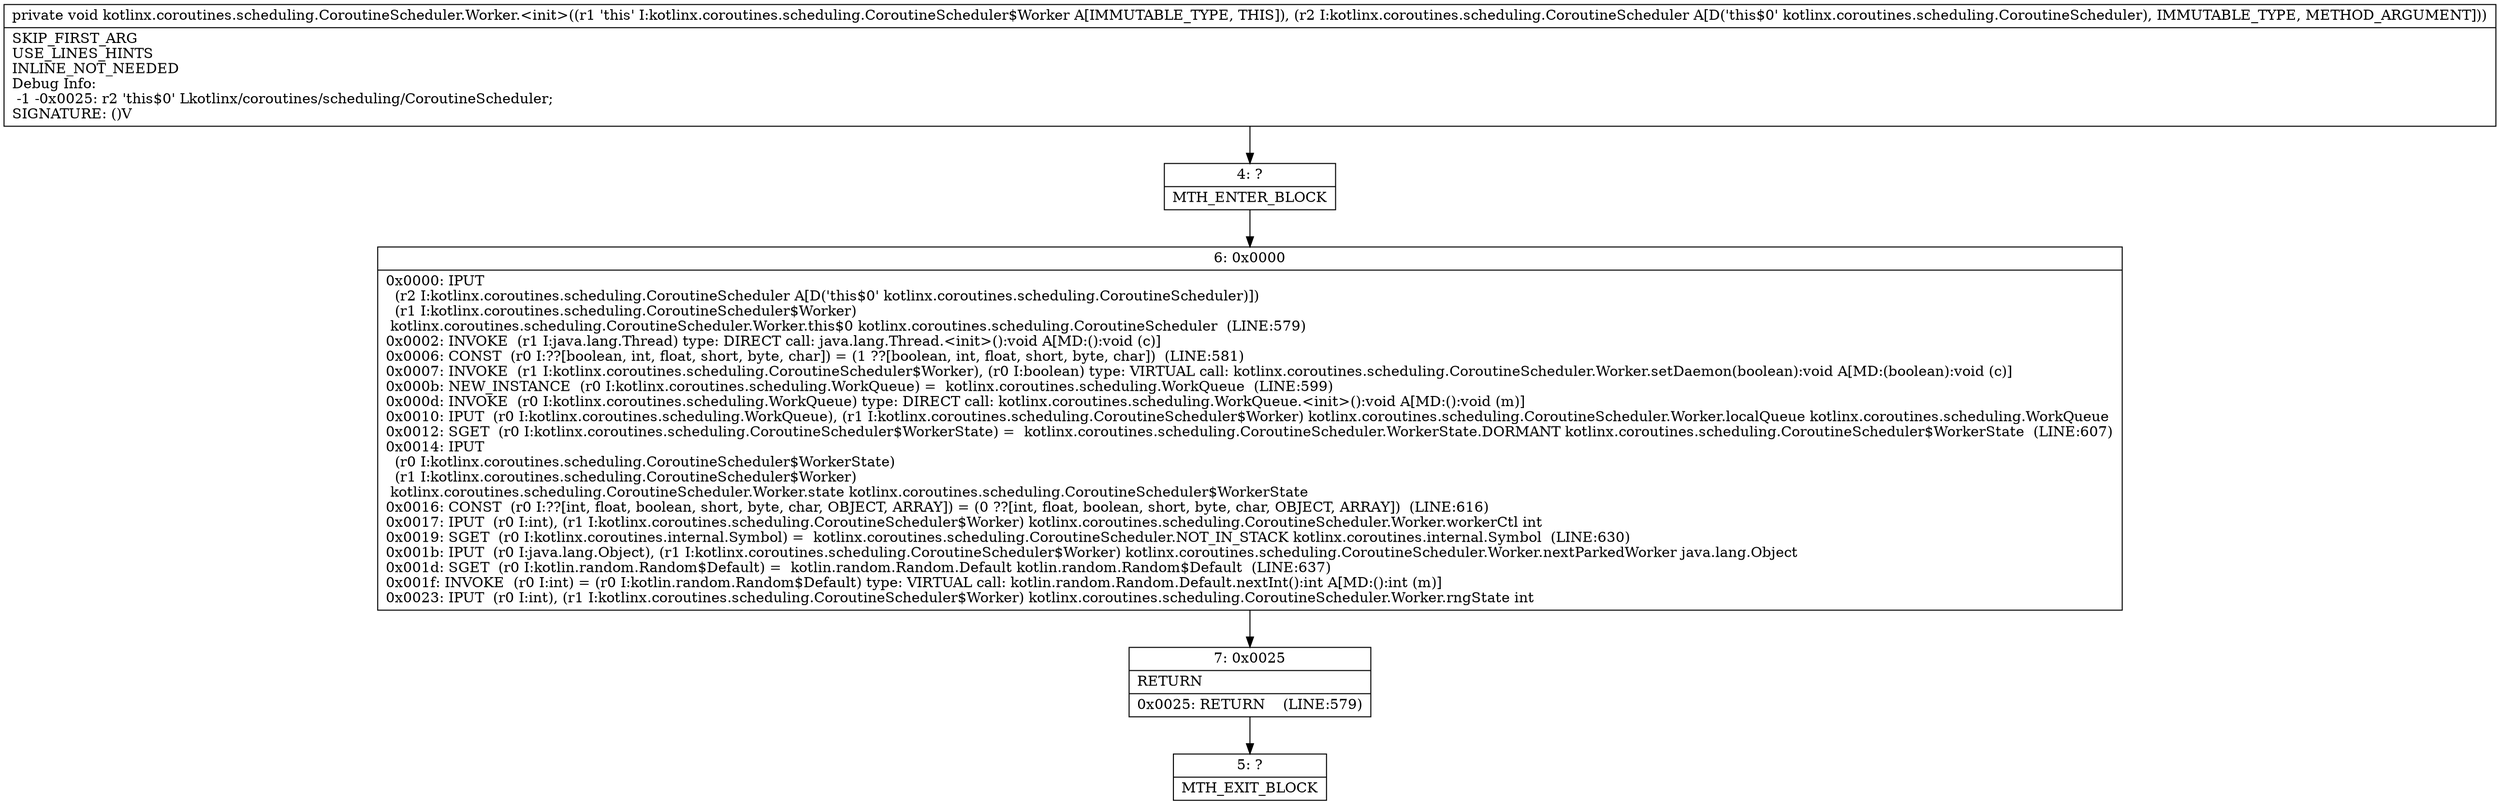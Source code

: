 digraph "CFG forkotlinx.coroutines.scheduling.CoroutineScheduler.Worker.\<init\>(Lkotlinx\/coroutines\/scheduling\/CoroutineScheduler;)V" {
Node_4 [shape=record,label="{4\:\ ?|MTH_ENTER_BLOCK\l}"];
Node_6 [shape=record,label="{6\:\ 0x0000|0x0000: IPUT  \l  (r2 I:kotlinx.coroutines.scheduling.CoroutineScheduler A[D('this$0' kotlinx.coroutines.scheduling.CoroutineScheduler)])\l  (r1 I:kotlinx.coroutines.scheduling.CoroutineScheduler$Worker)\l kotlinx.coroutines.scheduling.CoroutineScheduler.Worker.this$0 kotlinx.coroutines.scheduling.CoroutineScheduler  (LINE:579)\l0x0002: INVOKE  (r1 I:java.lang.Thread) type: DIRECT call: java.lang.Thread.\<init\>():void A[MD:():void (c)]\l0x0006: CONST  (r0 I:??[boolean, int, float, short, byte, char]) = (1 ??[boolean, int, float, short, byte, char])  (LINE:581)\l0x0007: INVOKE  (r1 I:kotlinx.coroutines.scheduling.CoroutineScheduler$Worker), (r0 I:boolean) type: VIRTUAL call: kotlinx.coroutines.scheduling.CoroutineScheduler.Worker.setDaemon(boolean):void A[MD:(boolean):void (c)]\l0x000b: NEW_INSTANCE  (r0 I:kotlinx.coroutines.scheduling.WorkQueue) =  kotlinx.coroutines.scheduling.WorkQueue  (LINE:599)\l0x000d: INVOKE  (r0 I:kotlinx.coroutines.scheduling.WorkQueue) type: DIRECT call: kotlinx.coroutines.scheduling.WorkQueue.\<init\>():void A[MD:():void (m)]\l0x0010: IPUT  (r0 I:kotlinx.coroutines.scheduling.WorkQueue), (r1 I:kotlinx.coroutines.scheduling.CoroutineScheduler$Worker) kotlinx.coroutines.scheduling.CoroutineScheduler.Worker.localQueue kotlinx.coroutines.scheduling.WorkQueue \l0x0012: SGET  (r0 I:kotlinx.coroutines.scheduling.CoroutineScheduler$WorkerState) =  kotlinx.coroutines.scheduling.CoroutineScheduler.WorkerState.DORMANT kotlinx.coroutines.scheduling.CoroutineScheduler$WorkerState  (LINE:607)\l0x0014: IPUT  \l  (r0 I:kotlinx.coroutines.scheduling.CoroutineScheduler$WorkerState)\l  (r1 I:kotlinx.coroutines.scheduling.CoroutineScheduler$Worker)\l kotlinx.coroutines.scheduling.CoroutineScheduler.Worker.state kotlinx.coroutines.scheduling.CoroutineScheduler$WorkerState \l0x0016: CONST  (r0 I:??[int, float, boolean, short, byte, char, OBJECT, ARRAY]) = (0 ??[int, float, boolean, short, byte, char, OBJECT, ARRAY])  (LINE:616)\l0x0017: IPUT  (r0 I:int), (r1 I:kotlinx.coroutines.scheduling.CoroutineScheduler$Worker) kotlinx.coroutines.scheduling.CoroutineScheduler.Worker.workerCtl int \l0x0019: SGET  (r0 I:kotlinx.coroutines.internal.Symbol) =  kotlinx.coroutines.scheduling.CoroutineScheduler.NOT_IN_STACK kotlinx.coroutines.internal.Symbol  (LINE:630)\l0x001b: IPUT  (r0 I:java.lang.Object), (r1 I:kotlinx.coroutines.scheduling.CoroutineScheduler$Worker) kotlinx.coroutines.scheduling.CoroutineScheduler.Worker.nextParkedWorker java.lang.Object \l0x001d: SGET  (r0 I:kotlin.random.Random$Default) =  kotlin.random.Random.Default kotlin.random.Random$Default  (LINE:637)\l0x001f: INVOKE  (r0 I:int) = (r0 I:kotlin.random.Random$Default) type: VIRTUAL call: kotlin.random.Random.Default.nextInt():int A[MD:():int (m)]\l0x0023: IPUT  (r0 I:int), (r1 I:kotlinx.coroutines.scheduling.CoroutineScheduler$Worker) kotlinx.coroutines.scheduling.CoroutineScheduler.Worker.rngState int \l}"];
Node_7 [shape=record,label="{7\:\ 0x0025|RETURN\l|0x0025: RETURN    (LINE:579)\l}"];
Node_5 [shape=record,label="{5\:\ ?|MTH_EXIT_BLOCK\l}"];
MethodNode[shape=record,label="{private void kotlinx.coroutines.scheduling.CoroutineScheduler.Worker.\<init\>((r1 'this' I:kotlinx.coroutines.scheduling.CoroutineScheduler$Worker A[IMMUTABLE_TYPE, THIS]), (r2 I:kotlinx.coroutines.scheduling.CoroutineScheduler A[D('this$0' kotlinx.coroutines.scheduling.CoroutineScheduler), IMMUTABLE_TYPE, METHOD_ARGUMENT]))  | SKIP_FIRST_ARG\lUSE_LINES_HINTS\lINLINE_NOT_NEEDED\lDebug Info:\l  \-1 \-0x0025: r2 'this$0' Lkotlinx\/coroutines\/scheduling\/CoroutineScheduler;\lSIGNATURE: ()V\l}"];
MethodNode -> Node_4;Node_4 -> Node_6;
Node_6 -> Node_7;
Node_7 -> Node_5;
}

